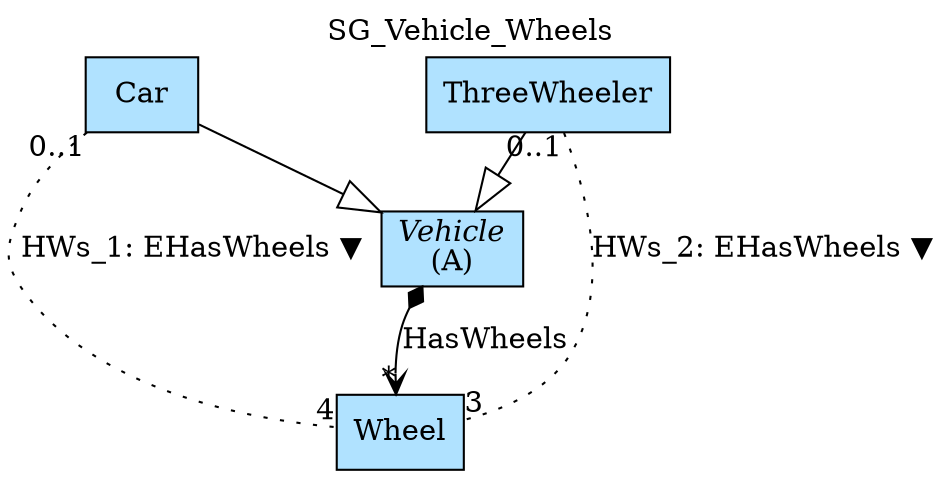 digraph {graph[label=SG_Vehicle_Wheels,labelloc=tl,labelfontsize=12];
"Vehicle"[shape=record,fillcolor=lightskyblue1,style = filled,label=<{<I>Vehicle</I><br/>(A)}>];
"Car"[shape=record,fillcolor=lightskyblue1,style = filled,label="Car"];
"ThreeWheeler"[shape=record,fillcolor=lightskyblue1,style = filled,label="ThreeWheeler"];
"Wheel"[shape=record,fillcolor=lightskyblue1,style = filled,label="Wheel"];

"Vehicle"->"Wheel"[label="HasWheels",arrowhead=vee,arrowtail=diamond,dir=both,headlabel="*"];
"Car"->"Vehicle"[arrowhead=onormal,arrowsize=2.0];
"ThreeWheeler"->"Vehicle"[arrowhead=onormal,arrowsize=2.0];
"Car"->"Wheel"[label="HWs_1: EHasWheels ▼",dir=none,taillabel="0..1",headlabel="4",style=dotted];
"ThreeWheeler"->"Wheel"[label="HWs_2: EHasWheels ▼",dir=none,taillabel="0..1",headlabel="3",style=dotted];
}